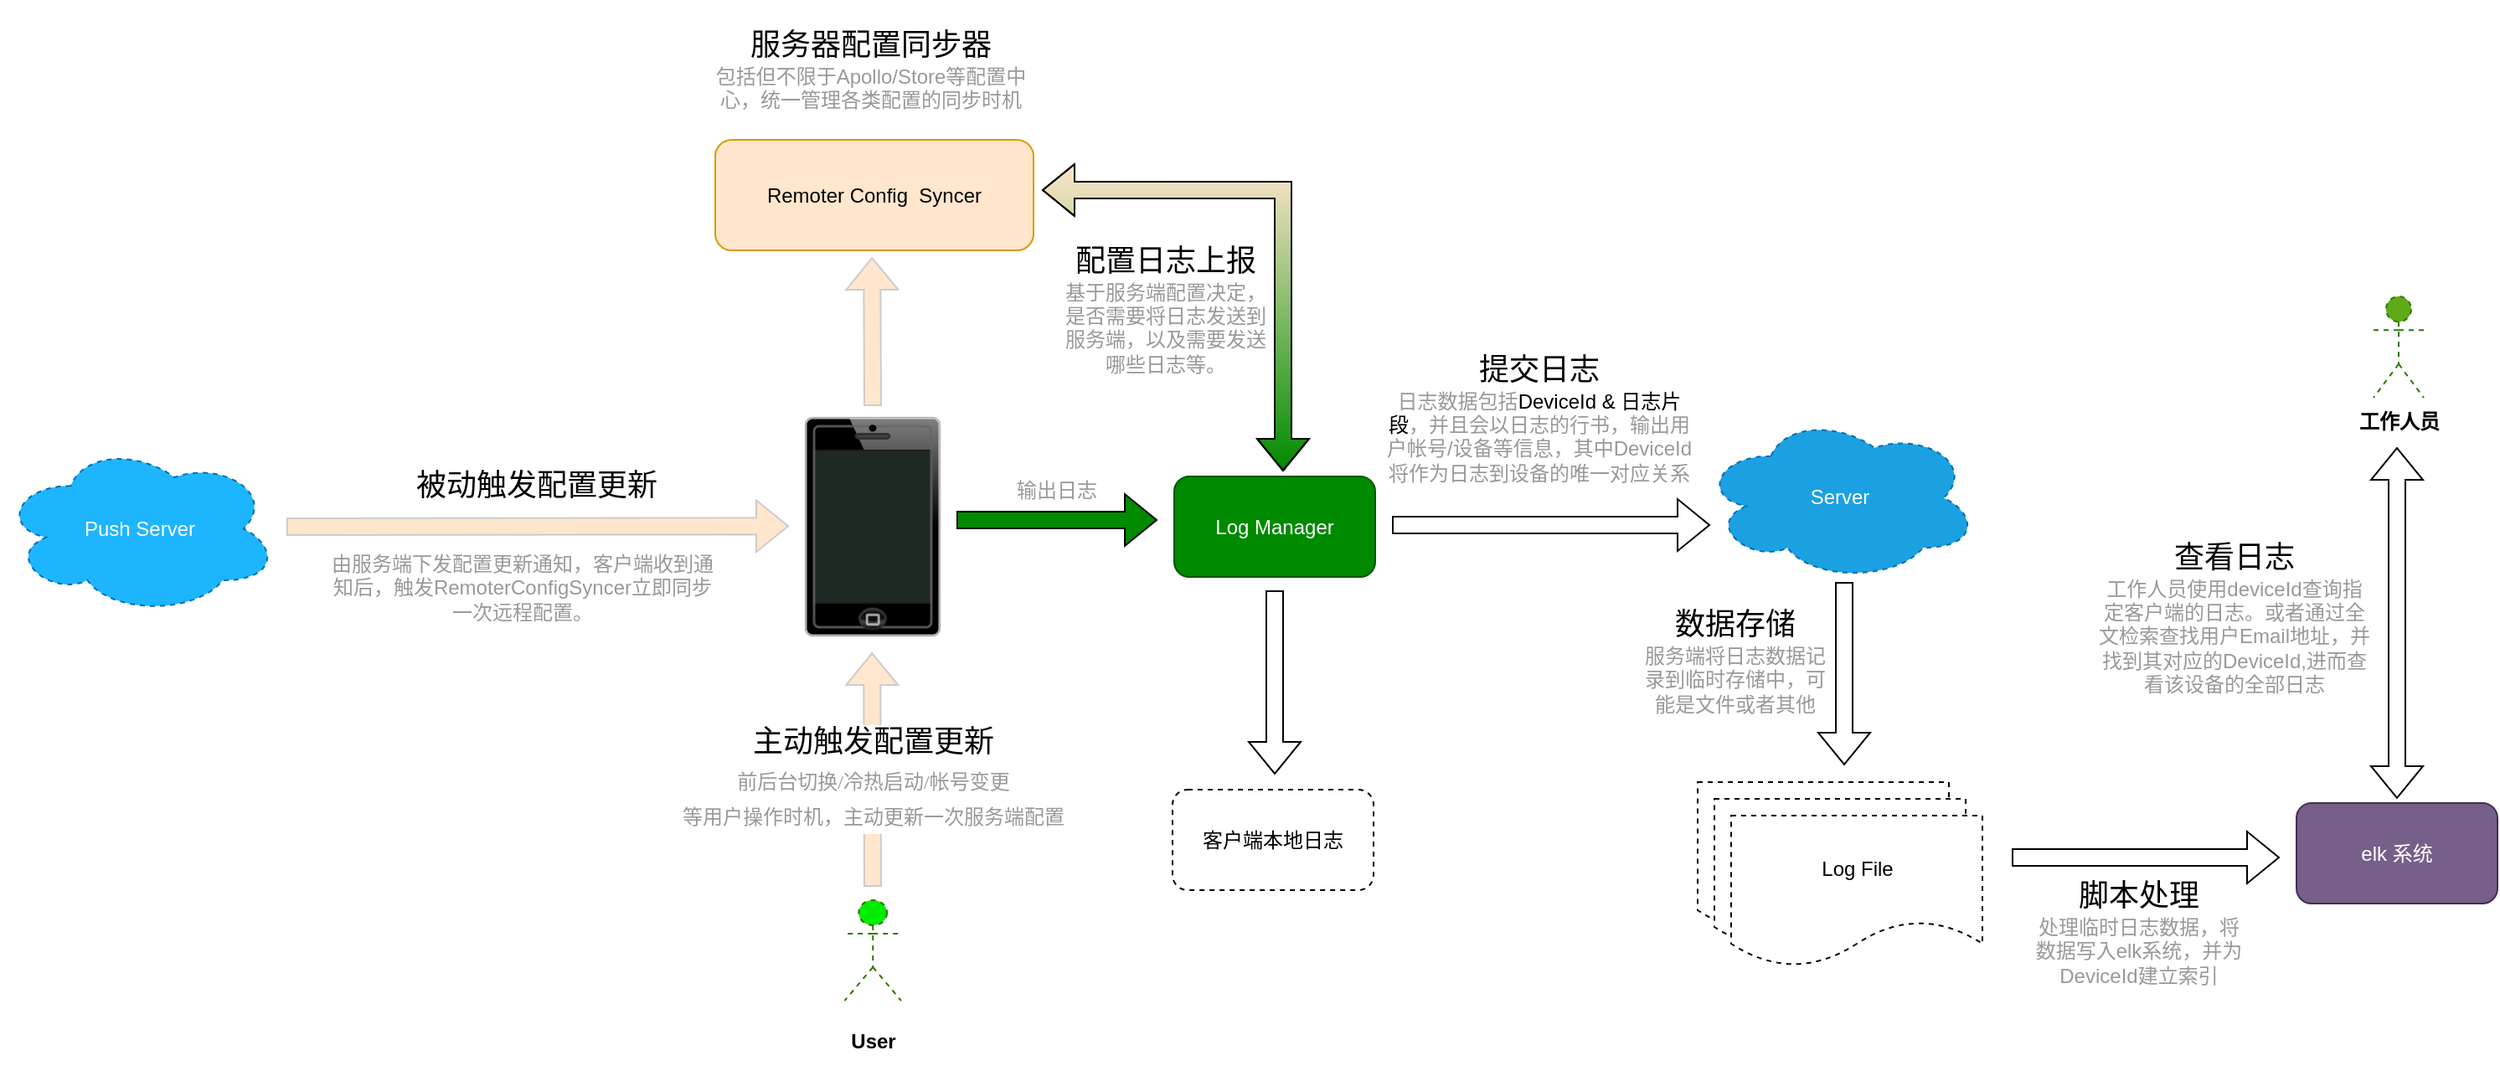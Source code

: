 <mxfile version="20.8.23" type="github">
  <diagram name="第 1 页" id="vMa4NFbPt_UTWD2TFWcF">
    <mxGraphModel dx="2022" dy="1220" grid="1" gridSize="10" guides="1" tooltips="1" connect="1" arrows="1" fold="1" page="1" pageScale="1" pageWidth="827" pageHeight="1169" math="0" shadow="0">
      <root>
        <mxCell id="0" />
        <mxCell id="1" parent="0" />
        <mxCell id="3TFgaIHxnkiX9_0JiwJC-1" value="Log Manager" style="rounded=1;whiteSpace=wrap;html=1;fillColor=#008a00;strokeColor=#005700;fontColor=#ffffff;" parent="1" vertex="1">
          <mxGeometry x="750" y="567.5" width="120" height="60" as="geometry" />
        </mxCell>
        <mxCell id="3TFgaIHxnkiX9_0JiwJC-2" value="&lt;font style=&quot;font-size: 12px;&quot;&gt;Remoter Config&amp;nbsp; Syncer&lt;/font&gt;" style="rounded=1;whiteSpace=wrap;html=1;fillColor=#ffe6cc;strokeColor=#d79b00;" parent="1" vertex="1">
          <mxGeometry x="476" y="366.5" width="190" height="66" as="geometry" />
        </mxCell>
        <mxCell id="3TFgaIHxnkiX9_0JiwJC-3" value="被动触发配置更新" style="html=1;verticalAlign=bottom;endArrow=block;rounded=0;fontFamily=Tahoma;fontSize=18;shape=flexArrow;strokeColor=#CCCCCC;fillColor=#ffe6cc;" parent="1" edge="1">
          <mxGeometry x="-0.004" y="10" width="80" relative="1" as="geometry">
            <mxPoint x="220" y="597.5" as="sourcePoint" />
            <mxPoint x="520" y="597.1" as="targetPoint" />
            <mxPoint as="offset" />
          </mxGeometry>
        </mxCell>
        <mxCell id="3TFgaIHxnkiX9_0JiwJC-5" value="主动触发配置更新&lt;br&gt;&lt;font style=&quot;font-size: 12px;&quot; color=&quot;#999999&quot;&gt;前后台切换/冷热启动/帐号变更&lt;br&gt;等用户操作时机，主动更新一次服务端配置&lt;/font&gt;" style="html=1;verticalAlign=bottom;endArrow=block;rounded=0;fontFamily=Tahoma;fontSize=18;shape=flexArrow;startArrow=none;strokeColor=#CCCCCC;fillColor=#ffe6cc;" parent="1" edge="1">
          <mxGeometry x="-0.571" width="80" relative="1" as="geometry">
            <mxPoint x="570" y="812.5" as="sourcePoint" />
            <mxPoint x="569.6" y="672.5" as="targetPoint" />
            <mxPoint as="offset" />
          </mxGeometry>
        </mxCell>
        <mxCell id="3TFgaIHxnkiX9_0JiwJC-8" value="客户端本地日志" style="rounded=1;whiteSpace=wrap;html=1;dashed=1;" parent="1" vertex="1">
          <mxGeometry x="749" y="754.5" width="120" height="60" as="geometry" />
        </mxCell>
        <mxCell id="3TFgaIHxnkiX9_0JiwJC-9" value="" style="endArrow=classic;html=1;rounded=0;shape=flexArrow;" parent="1" edge="1">
          <mxGeometry width="50" height="50" relative="1" as="geometry">
            <mxPoint x="810" y="635.5" as="sourcePoint" />
            <mxPoint x="810" y="745.5" as="targetPoint" />
          </mxGeometry>
        </mxCell>
        <mxCell id="3TFgaIHxnkiX9_0JiwJC-12" value="" style="endArrow=classic;html=1;rounded=0;shape=flexArrow;" parent="1" edge="1">
          <mxGeometry width="50" height="50" relative="1" as="geometry">
            <mxPoint x="880" y="596.5" as="sourcePoint" />
            <mxPoint x="1070" y="596.5" as="targetPoint" />
          </mxGeometry>
        </mxCell>
        <mxCell id="3TFgaIHxnkiX9_0JiwJC-17" value="" style="group" parent="1" vertex="1" connectable="0">
          <mxGeometry x="1062.5" y="750" width="170" height="110" as="geometry" />
        </mxCell>
        <mxCell id="3TFgaIHxnkiX9_0JiwJC-14" value="Log File" style="shape=document;whiteSpace=wrap;html=1;boundedLbl=1;rounded=1;dashed=1;" parent="3TFgaIHxnkiX9_0JiwJC-17" vertex="1">
          <mxGeometry width="150" height="90" as="geometry" />
        </mxCell>
        <mxCell id="3TFgaIHxnkiX9_0JiwJC-15" value="Log File" style="shape=document;whiteSpace=wrap;html=1;boundedLbl=1;rounded=1;dashed=1;" parent="3TFgaIHxnkiX9_0JiwJC-17" vertex="1">
          <mxGeometry x="10" y="10" width="150" height="90" as="geometry" />
        </mxCell>
        <mxCell id="3TFgaIHxnkiX9_0JiwJC-16" value="Log File" style="shape=document;whiteSpace=wrap;html=1;boundedLbl=1;rounded=1;dashed=1;" parent="3TFgaIHxnkiX9_0JiwJC-17" vertex="1">
          <mxGeometry x="20" y="20" width="150" height="90" as="geometry" />
        </mxCell>
        <mxCell id="3TFgaIHxnkiX9_0JiwJC-18" value="" style="endArrow=classic;html=1;rounded=0;shape=flexArrow;" parent="1" edge="1">
          <mxGeometry width="50" height="50" relative="1" as="geometry">
            <mxPoint x="1150" y="630.5" as="sourcePoint" />
            <mxPoint x="1150" y="740" as="targetPoint" />
          </mxGeometry>
        </mxCell>
        <mxCell id="3TFgaIHxnkiX9_0JiwJC-19" value="elk 系统" style="rounded=1;whiteSpace=wrap;html=1;fillColor=#76608a;strokeColor=#432D57;fontColor=#ffffff;" parent="1" vertex="1">
          <mxGeometry x="1420" y="762.5" width="120" height="60" as="geometry" />
        </mxCell>
        <mxCell id="3TFgaIHxnkiX9_0JiwJC-21" value="工作人员" style="shape=umlActor;verticalLabelPosition=bottom;verticalAlign=top;html=1;outlineConnect=0;rounded=1;dashed=1;fillColor=#60a917;strokeColor=#2D7600;fontColor=#000000;fontSize=12;fontStyle=1" parent="1" vertex="1">
          <mxGeometry x="1466" y="460" width="30" height="60.5" as="geometry" />
        </mxCell>
        <mxCell id="3TFgaIHxnkiX9_0JiwJC-22" value="" style="endArrow=classic;html=1;rounded=0;shape=flexArrow;startArrow=block;" parent="1" edge="1">
          <mxGeometry width="50" height="50" relative="1" as="geometry">
            <mxPoint x="1480" y="550" as="sourcePoint" />
            <mxPoint x="1480" y="760" as="targetPoint" />
          </mxGeometry>
        </mxCell>
        <mxCell id="3TFgaIHxnkiX9_0JiwJC-24" value="Server" style="ellipse;shape=cloud;whiteSpace=wrap;html=1;rounded=1;dashed=1;fillColor=#1ba1e2;strokeColor=#006EAF;fontColor=#ffffff;" parent="1" vertex="1">
          <mxGeometry x="1065" y="530.5" width="165" height="99.5" as="geometry" />
        </mxCell>
        <mxCell id="3TFgaIHxnkiX9_0JiwJC-28" value="&lt;font style=&quot;font-size: 18px;&quot;&gt;提交日志&lt;/font&gt;&lt;br&gt;&lt;font color=&quot;#999999&quot;&gt;日志数据包括&lt;/font&gt;DeviceId &amp;amp; 日志片段&lt;font color=&quot;#999999&quot;&gt;，并且会以日志的行书，输出用户帐号/设备等信息，其中DeviceId将作为日志到设备的唯一对应关系&lt;/font&gt;" style="text;html=1;strokeColor=none;fillColor=none;align=center;verticalAlign=middle;whiteSpace=wrap;rounded=0;" parent="1" vertex="1">
          <mxGeometry x="872.5" y="497.5" width="190" height="70" as="geometry" />
        </mxCell>
        <mxCell id="3TFgaIHxnkiX9_0JiwJC-29" value="&lt;br&gt;&lt;font style=&quot;font-size: 18px;&quot;&gt;查看日志&lt;/font&gt;&lt;br&gt;&lt;font color=&quot;#999999&quot;&gt;工作人员使用deviceId查询指定客户端的日志。或者通过全文检索查找用户Email地址，并找到其对应的DeviceId,进而查看该设备的全部日志&lt;/font&gt;" style="text;html=1;strokeColor=none;fillColor=none;align=center;verticalAlign=middle;whiteSpace=wrap;rounded=0;" parent="1" vertex="1">
          <mxGeometry x="1300" y="610" width="166" height="69.5" as="geometry" />
        </mxCell>
        <mxCell id="hZahq-OuTMDOXiA8Oc48-1" value="" style="verticalLabelPosition=bottom;verticalAlign=top;html=1;shadow=0;dashed=0;strokeWidth=1;shape=mxgraph.ios.iPhone;bgStyle=bgGreen;fillColor=#aaaaaa;sketch=0;" vertex="1" parent="1">
          <mxGeometry x="530" y="532.5" width="80" height="130" as="geometry" />
        </mxCell>
        <mxCell id="hZahq-OuTMDOXiA8Oc48-2" value="" style="endArrow=classic;html=1;rounded=0;shape=flexArrow;fillColor=#ffe6cc;strokeColor=#CCCCCC;" edge="1" parent="1">
          <mxGeometry width="50" height="50" relative="1" as="geometry">
            <mxPoint x="570" y="525.5" as="sourcePoint" />
            <mxPoint x="569.6" y="436.5" as="targetPoint" />
          </mxGeometry>
        </mxCell>
        <mxCell id="hZahq-OuTMDOXiA8Oc48-3" value="Push Server" style="ellipse;shape=cloud;whiteSpace=wrap;html=1;rounded=1;dashed=1;fillColor=#1EB5FF;strokeColor=#006EAF;fontColor=#ffffff;" vertex="1" parent="1">
          <mxGeometry x="50" y="547.5" width="165" height="102.5" as="geometry" />
        </mxCell>
        <mxCell id="hZahq-OuTMDOXiA8Oc48-4" value="&lt;h2 style=&quot;font-size: 12px;&quot;&gt;User&lt;/h2&gt;" style="shape=umlActor;verticalLabelPosition=bottom;verticalAlign=top;html=1;outlineConnect=0;rounded=1;dashed=1;fillColor=#00ED00;strokeColor=#2D7600;fontColor=#000000;fontSize=12;" vertex="1" parent="1">
          <mxGeometry x="553.25" y="820.5" width="33.75" height="60" as="geometry" />
        </mxCell>
        <mxCell id="hZahq-OuTMDOXiA8Oc48-5" value="&lt;font color=&quot;#999999&quot;&gt;由服务端下发配置更新通知，客户端收到通知后，触发RemoterConfigSyncer立即同步一次远程配置。&lt;/font&gt;" style="text;html=1;strokeColor=none;fillColor=none;align=center;verticalAlign=middle;whiteSpace=wrap;rounded=0;fontColor=#000000;" vertex="1" parent="1">
          <mxGeometry x="246" y="600" width="230" height="67.5" as="geometry" />
        </mxCell>
        <mxCell id="hZahq-OuTMDOXiA8Oc48-6" value="&lt;font style=&quot;font-size: 18px;&quot;&gt;服务器配置同步器&lt;/font&gt;&lt;br&gt;&lt;font color=&quot;#999999&quot;&gt;包括但不限于Apollo/Store等配置中心，统一管理各类配置的同步时机&lt;/font&gt;" style="text;html=1;strokeColor=none;fillColor=none;align=center;verticalAlign=middle;whiteSpace=wrap;rounded=0;fontColor=#000000;" vertex="1" parent="1">
          <mxGeometry x="472" y="283.5" width="194" height="83" as="geometry" />
        </mxCell>
        <mxCell id="hZahq-OuTMDOXiA8Oc48-7" value="" style="endArrow=classic;html=1;rounded=0;shape=flexArrow;fillColor=#008a00;" edge="1" parent="1">
          <mxGeometry width="50" height="50" relative="1" as="geometry">
            <mxPoint x="620" y="593.5" as="sourcePoint" />
            <mxPoint x="740" y="593.5" as="targetPoint" />
          </mxGeometry>
        </mxCell>
        <mxCell id="hZahq-OuTMDOXiA8Oc48-11" value="" style="endArrow=classic;startArrow=classic;html=1;rounded=0;labelBackgroundColor=none;fontSize=12;fontColor=#999999;exitX=1;exitY=0.5;exitDx=0;exitDy=0;entryX=0.5;entryY=0;entryDx=0;entryDy=0;shape=flexArrow;fillColor=#008a00;gradientColor=#ffe6cc;gradientDirection=north;" edge="1" parent="1">
          <mxGeometry width="50" height="50" relative="1" as="geometry">
            <mxPoint x="671" y="396.5" as="sourcePoint" />
            <mxPoint x="815" y="564.5" as="targetPoint" />
            <Array as="points">
              <mxPoint x="815" y="396.5" />
            </Array>
          </mxGeometry>
        </mxCell>
        <mxCell id="hZahq-OuTMDOXiA8Oc48-12" value="&lt;font color=&quot;#999999&quot;&gt;输出日志&lt;/font&gt;" style="text;html=1;strokeColor=none;fillColor=none;align=center;verticalAlign=middle;whiteSpace=wrap;rounded=0;fontColor=#000000;" vertex="1" parent="1">
          <mxGeometry x="640" y="567.5" width="80" height="16.5" as="geometry" />
        </mxCell>
        <mxCell id="hZahq-OuTMDOXiA8Oc48-13" value="&lt;font style=&quot;font-size: 18px;&quot;&gt;配置日志上报&lt;/font&gt;&lt;br&gt;&lt;font color=&quot;#999999&quot;&gt;基于服务端配置决定，是否需要将日志发送到服务端，以及需要发送哪些日志等。&lt;/font&gt;" style="text;html=1;strokeColor=none;fillColor=none;align=center;verticalAlign=middle;whiteSpace=wrap;rounded=0;fontColor=#000000;" vertex="1" parent="1">
          <mxGeometry x="680" y="420" width="130" height="95" as="geometry" />
        </mxCell>
        <mxCell id="hZahq-OuTMDOXiA8Oc48-14" value="&lt;font style=&quot;font-size: 18px;&quot;&gt;数据存储&lt;/font&gt;&lt;br&gt;&lt;font color=&quot;#999999&quot;&gt;服务端将日志数据记录到临时存储中，可能是文件或者其他&lt;/font&gt;" style="text;html=1;strokeColor=none;fillColor=none;align=center;verticalAlign=middle;whiteSpace=wrap;rounded=0;" vertex="1" parent="1">
          <mxGeometry x="1030" y="643" width="110" height="70" as="geometry" />
        </mxCell>
        <mxCell id="hZahq-OuTMDOXiA8Oc48-17" value="" style="group" vertex="1" connectable="0" parent="1">
          <mxGeometry x="1250" y="795" width="160" height="85" as="geometry" />
        </mxCell>
        <mxCell id="3TFgaIHxnkiX9_0JiwJC-20" value="" style="shape=flexArrow;endArrow=classic;html=1;rounded=0;" parent="hZahq-OuTMDOXiA8Oc48-17" edge="1">
          <mxGeometry width="50" height="50" relative="1" as="geometry">
            <mxPoint as="sourcePoint" />
            <mxPoint x="160" as="targetPoint" />
          </mxGeometry>
        </mxCell>
        <mxCell id="hZahq-OuTMDOXiA8Oc48-15" value="&lt;font style=&quot;font-size: 18px;&quot;&gt;脚本处理&lt;/font&gt;&lt;br&gt;&lt;font color=&quot;#999999&quot;&gt;处理临时日志数据，将数据写入elk系统，并为DeviceId建立索引&lt;/font&gt;" style="text;html=1;strokeColor=none;fillColor=none;align=center;verticalAlign=middle;whiteSpace=wrap;rounded=0;" vertex="1" parent="hZahq-OuTMDOXiA8Oc48-17">
          <mxGeometry x="11" y="5" width="130" height="80" as="geometry" />
        </mxCell>
      </root>
    </mxGraphModel>
  </diagram>
</mxfile>
